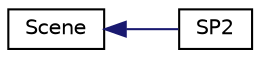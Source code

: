 digraph "Graphical Class Hierarchy"
{
  bgcolor="transparent";
  edge [fontname="Helvetica",fontsize="10",labelfontname="Helvetica",labelfontsize="10"];
  node [fontname="Helvetica",fontsize="10",shape=record];
  rankdir="LR";
  Node1 [label="Scene",height=0.2,width=0.4,color="black",URL="$classScene.html"];
  Node1 -> Node2 [dir="back",color="midnightblue",fontsize="10",style="solid",fontname="Helvetica"];
  Node2 [label="SP2",height=0.2,width=0.4,color="black",URL="$classSP2.html"];
}
